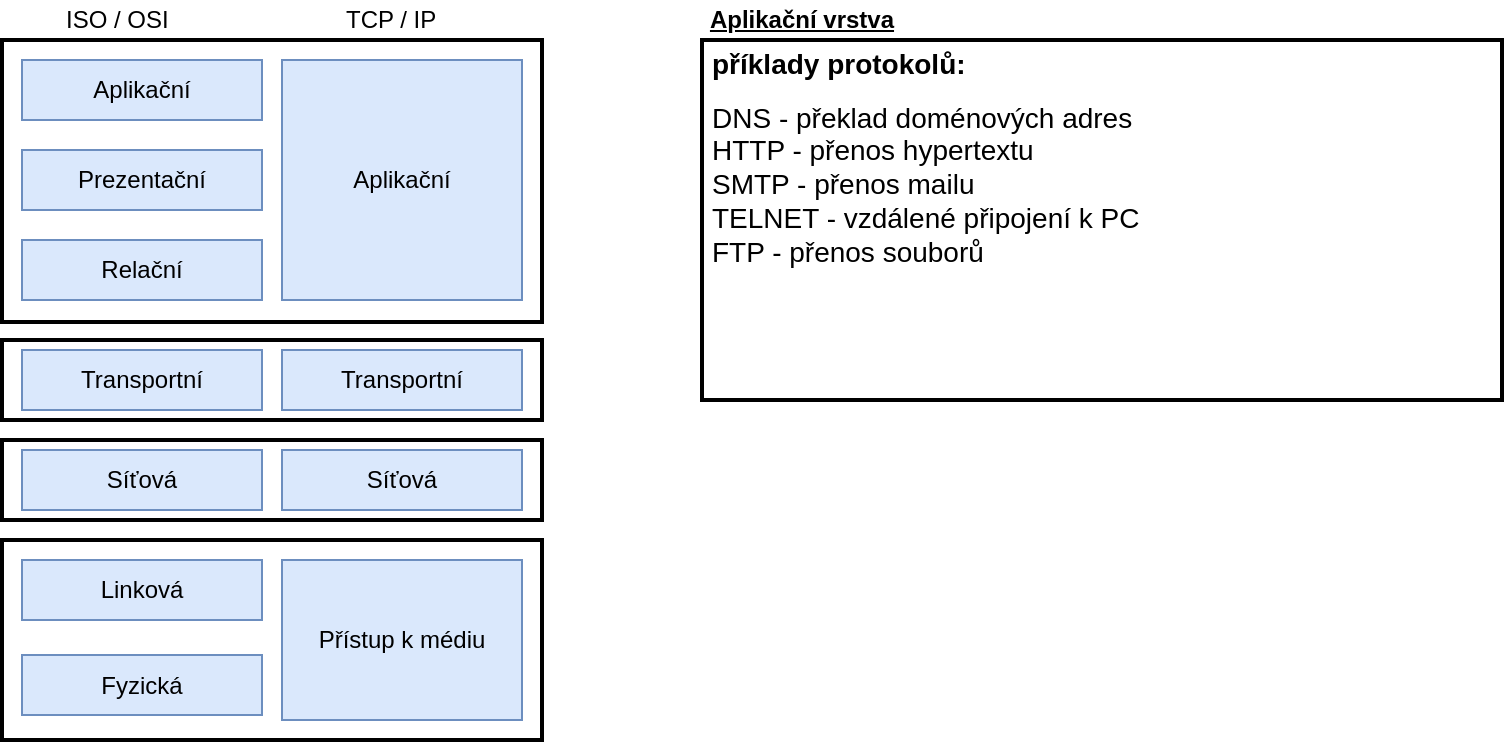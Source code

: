 <mxfile version="12.1.7" type="github" pages="1"><diagram id="GUEmbnqkwMbuv0pBnsmH" name="Stránka-"><mxGraphModel dx="640" dy="414" grid="1" gridSize="10" guides="1" tooltips="1" connect="1" arrows="1" fold="1" page="1" pageScale="1" pageWidth="1169" pageHeight="827" math="0" shadow="0"><root><mxCell id="0"/><mxCell id="1" parent="0"/><mxCell id="ZsWZvN6Da6jZzS02S24m-17" value="" style="rounded=0;whiteSpace=wrap;html=1;strokeWidth=2;fillColor=none;" vertex="1" parent="1"><mxGeometry x="20" y="280" width="270" height="100" as="geometry"/></mxCell><mxCell id="ZsWZvN6Da6jZzS02S24m-16" value="" style="rounded=0;whiteSpace=wrap;html=1;strokeWidth=2;fillColor=none;" vertex="1" parent="1"><mxGeometry x="20" y="230" width="270" height="40" as="geometry"/></mxCell><mxCell id="ZsWZvN6Da6jZzS02S24m-15" value="" style="rounded=0;whiteSpace=wrap;html=1;strokeWidth=2;fillColor=none;" vertex="1" parent="1"><mxGeometry x="20" y="180" width="270" height="40" as="geometry"/></mxCell><mxCell id="ZsWZvN6Da6jZzS02S24m-1" value="Aplikační" style="rounded=0;whiteSpace=wrap;html=1;fillColor=#DAE8FC;strokeColor=#6c8ebf;" vertex="1" parent="1"><mxGeometry x="30" y="40" width="120" height="30" as="geometry"/></mxCell><mxCell id="ZsWZvN6Da6jZzS02S24m-2" value="Prezentační" style="rounded=0;whiteSpace=wrap;html=1;fillColor=#DAE8FC;strokeColor=#6c8ebf;" vertex="1" parent="1"><mxGeometry x="30" y="85" width="120" height="30" as="geometry"/></mxCell><mxCell id="ZsWZvN6Da6jZzS02S24m-3" value="Relační" style="rounded=0;whiteSpace=wrap;html=1;fillColor=#DAE8FC;strokeColor=#6c8ebf;" vertex="1" parent="1"><mxGeometry x="30" y="130" width="120" height="30" as="geometry"/></mxCell><mxCell id="ZsWZvN6Da6jZzS02S24m-4" value="Transportní" style="rounded=0;whiteSpace=wrap;html=1;fillColor=#DAE8FC;strokeColor=#6c8ebf;" vertex="1" parent="1"><mxGeometry x="30" y="185" width="120" height="30" as="geometry"/></mxCell><mxCell id="ZsWZvN6Da6jZzS02S24m-5" value="Síťová" style="rounded=0;whiteSpace=wrap;html=1;fillColor=#DAE8FC;strokeColor=#6c8ebf;" vertex="1" parent="1"><mxGeometry x="30" y="235" width="120" height="30" as="geometry"/></mxCell><mxCell id="ZsWZvN6Da6jZzS02S24m-6" value="Linková" style="rounded=0;whiteSpace=wrap;html=1;fillColor=#DAE8FC;strokeColor=#6c8ebf;" vertex="1" parent="1"><mxGeometry x="30" y="290" width="120" height="30" as="geometry"/></mxCell><mxCell id="ZsWZvN6Da6jZzS02S24m-7" value="Fyzická" style="rounded=0;whiteSpace=wrap;html=1;fillColor=#DAE8FC;strokeColor=#6c8ebf;" vertex="1" parent="1"><mxGeometry x="30" y="337.5" width="120" height="30" as="geometry"/></mxCell><mxCell id="ZsWZvN6Da6jZzS02S24m-9" value="Aplikační" style="rounded=0;whiteSpace=wrap;html=1;fillColor=#DAE8FC;strokeColor=#6c8ebf;" vertex="1" parent="1"><mxGeometry x="160" y="40" width="120" height="120" as="geometry"/></mxCell><mxCell id="ZsWZvN6Da6jZzS02S24m-10" value="Transportní" style="rounded=0;whiteSpace=wrap;html=1;fillColor=#DAE8FC;strokeColor=#6c8ebf;" vertex="1" parent="1"><mxGeometry x="160" y="185" width="120" height="30" as="geometry"/></mxCell><mxCell id="ZsWZvN6Da6jZzS02S24m-11" value="Síťová" style="rounded=0;whiteSpace=wrap;html=1;fillColor=#DAE8FC;strokeColor=#6c8ebf;" vertex="1" parent="1"><mxGeometry x="160" y="235" width="120" height="30" as="geometry"/></mxCell><mxCell id="ZsWZvN6Da6jZzS02S24m-12" value="Přístup k médiu" style="rounded=0;whiteSpace=wrap;html=1;fillColor=#DAE8FC;strokeColor=#6c8ebf;" vertex="1" parent="1"><mxGeometry x="160" y="290" width="120" height="80" as="geometry"/></mxCell><mxCell id="ZsWZvN6Da6jZzS02S24m-13" value="" style="rounded=0;whiteSpace=wrap;html=1;fillColor=none;strokeWidth=2;" vertex="1" parent="1"><mxGeometry x="20" y="30" width="270" height="141" as="geometry"/></mxCell><mxCell id="ZsWZvN6Da6jZzS02S24m-14" value="ISO / OSI" style="text;html=1;resizable=0;points=[];autosize=1;align=left;verticalAlign=top;spacingTop=-4;" vertex="1" parent="1"><mxGeometry x="50" y="10" width="70" height="20" as="geometry"/></mxCell><mxCell id="ZsWZvN6Da6jZzS02S24m-18" value="TCP / IP" style="text;html=1;resizable=0;points=[];autosize=1;align=left;verticalAlign=top;spacingTop=-4;" vertex="1" parent="1"><mxGeometry x="190" y="10" width="60" height="20" as="geometry"/></mxCell><mxCell id="ZsWZvN6Da6jZzS02S24m-30" value="" style="rounded=0;whiteSpace=wrap;html=1;strokeWidth=2;fillColor=none;" vertex="1" parent="1"><mxGeometry x="370" y="30" width="400" height="180" as="geometry"/></mxCell><mxCell id="ZsWZvN6Da6jZzS02S24m-31" value="Aplikační vrstva" style="text;html=1;strokeColor=none;fillColor=none;align=center;verticalAlign=middle;whiteSpace=wrap;rounded=0;fontStyle=5" vertex="1" parent="1"><mxGeometry x="370" y="10" width="100" height="20" as="geometry"/></mxCell><mxCell id="ZsWZvN6Da6jZzS02S24m-34" value="&lt;h1 style=&quot;font-size: 14px&quot;&gt;&lt;font style=&quot;font-size: 14px&quot;&gt;příklady protokolů:&lt;/font&gt;&lt;/h1&gt;&lt;div style=&quot;font-size: 14px&quot;&gt;&lt;font style=&quot;font-size: 14px&quot;&gt;DNS - překlad doménových adres&lt;/font&gt;&lt;/div&gt;&lt;div style=&quot;font-size: 14px&quot;&gt;&lt;font style=&quot;font-size: 14px&quot;&gt;HTTP - přenos hypertextu&lt;/font&gt;&lt;/div&gt;&lt;div style=&quot;font-size: 14px&quot;&gt;&lt;font style=&quot;font-size: 14px&quot;&gt;SMTP - přenos mailu&lt;/font&gt;&lt;/div&gt;&lt;div style=&quot;font-size: 14px&quot;&gt;&lt;font style=&quot;font-size: 14px&quot;&gt;TELNET - vzdálené připojení k PC&lt;/font&gt;&lt;/div&gt;&lt;div style=&quot;font-size: 14px&quot;&gt;&lt;font style=&quot;font-size: 14px&quot;&gt;FTP - přenos souborů&lt;/font&gt;&lt;/div&gt;" style="text;html=1;strokeColor=none;fillColor=none;spacing=5;spacingTop=-20;whiteSpace=wrap;overflow=hidden;rounded=0;align=left;" vertex="1" parent="1"><mxGeometry x="370" y="34.5" width="230" height="161" as="geometry"/></mxCell></root></mxGraphModel></diagram></mxfile>